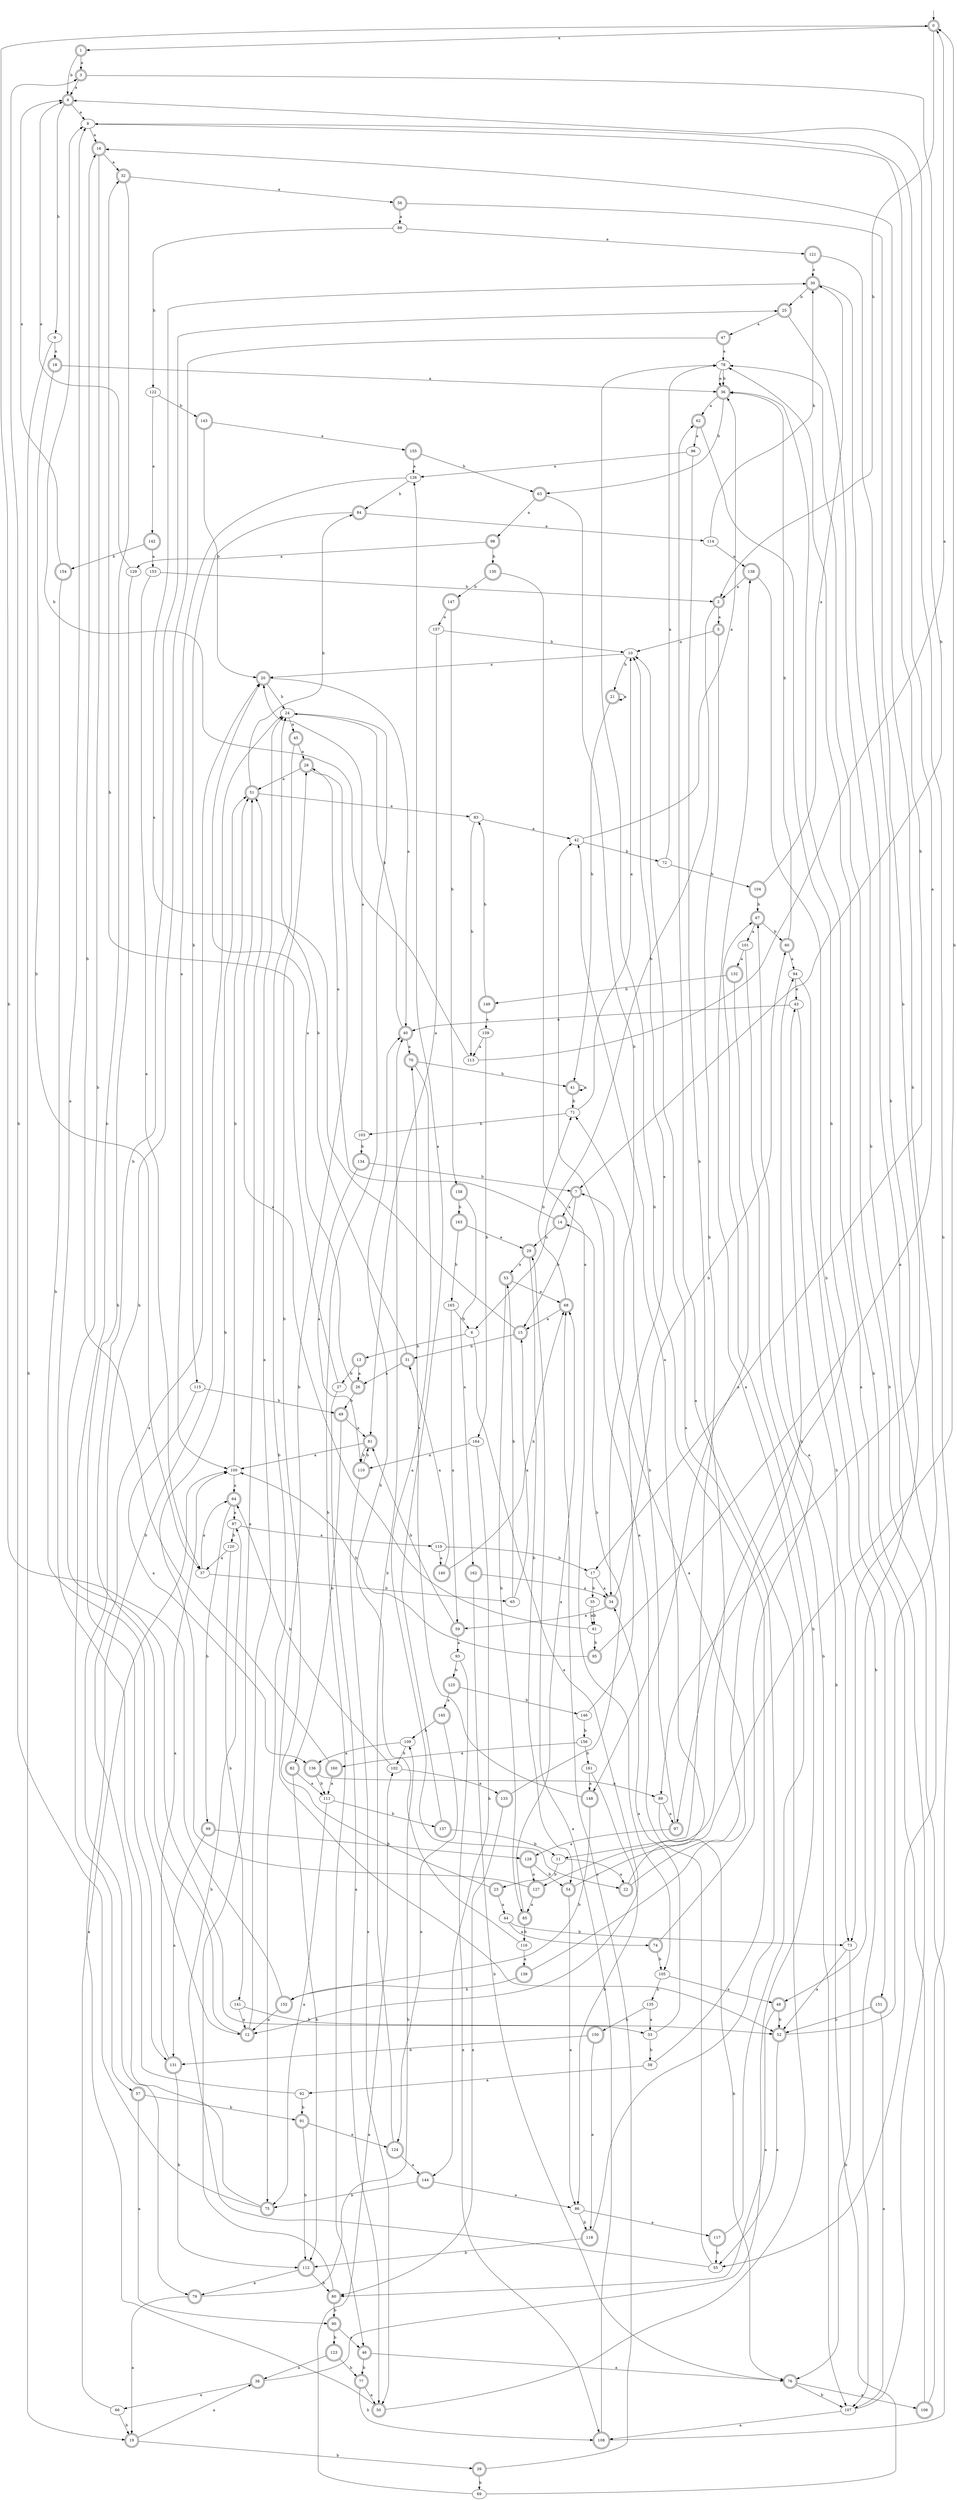 digraph RandomDFA {
  __start0 [label="", shape=none];
  __start0 -> 0 [label=""];
  0 [shape=circle] [shape=doublecircle]
  0 -> 1 [label="a"]
  0 -> 2 [label="b"]
  1 [shape=doublecircle]
  1 -> 3 [label="a"]
  1 -> 4 [label="b"]
  2 [shape=doublecircle]
  2 -> 5 [label="a"]
  2 -> 6 [label="b"]
  3 [shape=doublecircle]
  3 -> 4 [label="a"]
  3 -> 7 [label="b"]
  4 [shape=doublecircle]
  4 -> 8 [label="a"]
  4 -> 9 [label="b"]
  5 [shape=doublecircle]
  5 -> 10 [label="a"]
  5 -> 11 [label="b"]
  6
  6 -> 12 [label="a"]
  6 -> 13 [label="b"]
  7 [shape=doublecircle]
  7 -> 14 [label="a"]
  7 -> 15 [label="b"]
  8
  8 -> 16 [label="a"]
  8 -> 17 [label="b"]
  9
  9 -> 18 [label="a"]
  9 -> 19 [label="b"]
  10
  10 -> 20 [label="a"]
  10 -> 21 [label="b"]
  11
  11 -> 22 [label="a"]
  11 -> 23 [label="b"]
  12 [shape=doublecircle]
  12 -> 24 [label="a"]
  12 -> 25 [label="b"]
  13 [shape=doublecircle]
  13 -> 26 [label="a"]
  13 -> 27 [label="b"]
  14 [shape=doublecircle]
  14 -> 28 [label="a"]
  14 -> 29 [label="b"]
  15 [shape=doublecircle]
  15 -> 30 [label="a"]
  15 -> 31 [label="b"]
  16 [shape=doublecircle]
  16 -> 32 [label="a"]
  16 -> 33 [label="b"]
  17
  17 -> 34 [label="a"]
  17 -> 35 [label="b"]
  18 [shape=doublecircle]
  18 -> 36 [label="a"]
  18 -> 37 [label="b"]
  19 [shape=doublecircle]
  19 -> 38 [label="a"]
  19 -> 39 [label="b"]
  20 [shape=doublecircle]
  20 -> 40 [label="a"]
  20 -> 24 [label="b"]
  21 [shape=doublecircle]
  21 -> 21 [label="a"]
  21 -> 41 [label="b"]
  22 [shape=doublecircle]
  22 -> 42 [label="a"]
  22 -> 43 [label="b"]
  23 [shape=doublecircle]
  23 -> 44 [label="a"]
  23 -> 28 [label="b"]
  24
  24 -> 45 [label="a"]
  24 -> 46 [label="b"]
  25 [shape=doublecircle]
  25 -> 47 [label="a"]
  25 -> 48 [label="b"]
  26 [shape=doublecircle]
  26 -> 20 [label="a"]
  26 -> 49 [label="b"]
  27
  27 -> 50 [label="a"]
  27 -> 32 [label="b"]
  28 [shape=doublecircle]
  28 -> 51 [label="a"]
  28 -> 52 [label="b"]
  29 [shape=doublecircle]
  29 -> 53 [label="a"]
  29 -> 54 [label="b"]
  30 [shape=doublecircle]
  30 -> 55 [label="a"]
  30 -> 25 [label="b"]
  31 [shape=doublecircle]
  31 -> 26 [label="a"]
  31 -> 24 [label="b"]
  32 [shape=doublecircle]
  32 -> 56 [label="a"]
  32 -> 57 [label="b"]
  33
  33 -> 34 [label="a"]
  33 -> 58 [label="b"]
  34 [shape=doublecircle]
  34 -> 59 [label="a"]
  34 -> 60 [label="b"]
  35
  35 -> 61 [label="a"]
  35 -> 61 [label="b"]
  36 [shape=doublecircle]
  36 -> 62 [label="a"]
  36 -> 63 [label="b"]
  37
  37 -> 64 [label="a"]
  37 -> 65 [label="b"]
  38 [shape=doublecircle]
  38 -> 66 [label="a"]
  38 -> 67 [label="b"]
  39 [shape=doublecircle]
  39 -> 68 [label="a"]
  39 -> 69 [label="b"]
  40 [shape=doublecircle]
  40 -> 70 [label="a"]
  40 -> 24 [label="b"]
  41 [shape=doublecircle]
  41 -> 41 [label="a"]
  41 -> 71 [label="b"]
  42
  42 -> 36 [label="a"]
  42 -> 72 [label="b"]
  43
  43 -> 40 [label="a"]
  43 -> 73 [label="b"]
  44
  44 -> 74 [label="a"]
  44 -> 73 [label="b"]
  45 [shape=doublecircle]
  45 -> 28 [label="a"]
  45 -> 75 [label="b"]
  46 [shape=doublecircle]
  46 -> 76 [label="a"]
  46 -> 77 [label="b"]
  47 [shape=doublecircle]
  47 -> 78 [label="a"]
  47 -> 79 [label="b"]
  48 [shape=doublecircle]
  48 -> 80 [label="a"]
  48 -> 52 [label="b"]
  49 [shape=doublecircle]
  49 -> 81 [label="a"]
  49 -> 82 [label="b"]
  50 [shape=doublecircle]
  50 -> 62 [label="a"]
  50 -> 24 [label="b"]
  51 [shape=doublecircle]
  51 -> 83 [label="a"]
  51 -> 84 [label="b"]
  52 [shape=doublecircle]
  52 -> 55 [label="a"]
  52 -> 16 [label="b"]
  53 [shape=doublecircle]
  53 -> 68 [label="a"]
  53 -> 85 [label="b"]
  54 [shape=doublecircle]
  54 -> 86 [label="a"]
  54 -> 0 [label="b"]
  55
  55 -> 42 [label="a"]
  55 -> 87 [label="b"]
  56 [shape=doublecircle]
  56 -> 88 [label="a"]
  56 -> 89 [label="b"]
  57 [shape=doublecircle]
  57 -> 90 [label="a"]
  57 -> 91 [label="b"]
  58
  58 -> 92 [label="a"]
  58 -> 78 [label="b"]
  59 [shape=doublecircle]
  59 -> 93 [label="a"]
  59 -> 81 [label="b"]
  60 [shape=doublecircle]
  60 -> 94 [label="a"]
  60 -> 36 [label="b"]
  61
  61 -> 51 [label="a"]
  61 -> 95 [label="b"]
  62 [shape=doublecircle]
  62 -> 96 [label="a"]
  62 -> 97 [label="b"]
  63 [shape=doublecircle]
  63 -> 98 [label="a"]
  63 -> 34 [label="b"]
  64 [shape=doublecircle]
  64 -> 87 [label="a"]
  64 -> 99 [label="b"]
  65
  65 -> 15 [label="a"]
  65 -> 53 [label="b"]
  66
  66 -> 100 [label="a"]
  66 -> 19 [label="b"]
  67 [shape=doublecircle]
  67 -> 101 [label="a"]
  67 -> 60 [label="b"]
  68 [shape=doublecircle]
  68 -> 15 [label="a"]
  68 -> 71 [label="b"]
  69
  69 -> 102 [label="a"]
  69 -> 67 [label="b"]
  70 [shape=doublecircle]
  70 -> 22 [label="a"]
  70 -> 41 [label="b"]
  71
  71 -> 10 [label="a"]
  71 -> 103 [label="b"]
  72
  72 -> 78 [label="a"]
  72 -> 104 [label="b"]
  73
  73 -> 52 [label="a"]
  73 -> 76 [label="b"]
  74 [shape=doublecircle]
  74 -> 94 [label="a"]
  74 -> 105 [label="b"]
  75 [shape=doublecircle]
  75 -> 20 [label="a"]
  75 -> 3 [label="b"]
  76 [shape=doublecircle]
  76 -> 106 [label="a"]
  76 -> 107 [label="b"]
  77 [shape=doublecircle]
  77 -> 50 [label="a"]
  77 -> 108 [label="b"]
  78
  78 -> 36 [label="a"]
  78 -> 36 [label="b"]
  79 [shape=doublecircle]
  79 -> 19 [label="a"]
  79 -> 109 [label="b"]
  80 [shape=doublecircle]
  80 -> 51 [label="a"]
  80 -> 90 [label="b"]
  81 [shape=doublecircle]
  81 -> 100 [label="a"]
  81 -> 110 [label="b"]
  82 [shape=doublecircle]
  82 -> 111 [label="a"]
  82 -> 112 [label="b"]
  83
  83 -> 42 [label="a"]
  83 -> 113 [label="b"]
  84 [shape=doublecircle]
  84 -> 114 [label="a"]
  84 -> 115 [label="b"]
  85 [shape=doublecircle]
  85 -> 68 [label="a"]
  85 -> 116 [label="b"]
  86
  86 -> 117 [label="a"]
  86 -> 118 [label="b"]
  87
  87 -> 119 [label="a"]
  87 -> 120 [label="b"]
  88
  88 -> 121 [label="a"]
  88 -> 122 [label="b"]
  89
  89 -> 97 [label="a"]
  89 -> 76 [label="b"]
  90 [shape=doublecircle]
  90 -> 46 [label="a"]
  90 -> 123 [label="b"]
  91 [shape=doublecircle]
  91 -> 124 [label="a"]
  91 -> 112 [label="b"]
  92
  92 -> 8 [label="a"]
  92 -> 91 [label="b"]
  93
  93 -> 108 [label="a"]
  93 -> 125 [label="b"]
  94
  94 -> 43 [label="a"]
  94 -> 107 [label="b"]
  95 [shape=doublecircle]
  95 -> 8 [label="a"]
  95 -> 100 [label="b"]
  96
  96 -> 126 [label="a"]
  96 -> 127 [label="b"]
  97 [shape=doublecircle]
  97 -> 128 [label="a"]
  97 -> 71 [label="b"]
  98 [shape=doublecircle]
  98 -> 129 [label="a"]
  98 -> 130 [label="b"]
  99 [shape=doublecircle]
  99 -> 131 [label="a"]
  99 -> 128 [label="b"]
  100
  100 -> 64 [label="a"]
  100 -> 51 [label="b"]
  101
  101 -> 132 [label="a"]
  101 -> 107 [label="b"]
  102
  102 -> 133 [label="a"]
  102 -> 64 [label="b"]
  103
  103 -> 20 [label="a"]
  103 -> 134 [label="b"]
  104 [shape=doublecircle]
  104 -> 30 [label="a"]
  104 -> 67 [label="b"]
  105
  105 -> 48 [label="a"]
  105 -> 135 [label="b"]
  106 [shape=doublecircle]
  106 -> 36 [label="a"]
  106 -> 4 [label="b"]
  107
  107 -> 108 [label="a"]
  107 -> 78 [label="b"]
  108 [shape=doublecircle]
  108 -> 29 [label="a"]
  108 -> 78 [label="b"]
  109
  109 -> 136 [label="a"]
  109 -> 102 [label="b"]
  110 [shape=doublecircle]
  110 -> 50 [label="a"]
  110 -> 81 [label="b"]
  111
  111 -> 75 [label="a"]
  111 -> 137 [label="b"]
  112 [shape=doublecircle]
  112 -> 79 [label="a"]
  112 -> 80 [label="b"]
  113
  113 -> 0 [label="a"]
  113 -> 8 [label="b"]
  114
  114 -> 138 [label="a"]
  114 -> 30 [label="b"]
  115
  115 -> 136 [label="a"]
  115 -> 49 [label="b"]
  116
  116 -> 139 [label="a"]
  116 -> 40 [label="b"]
  117 [shape=doublecircle]
  117 -> 138 [label="a"]
  117 -> 55 [label="b"]
  118 [shape=doublecircle]
  118 -> 10 [label="a"]
  118 -> 112 [label="b"]
  119
  119 -> 140 [label="a"]
  119 -> 17 [label="b"]
  120
  120 -> 37 [label="a"]
  120 -> 141 [label="b"]
  121 [shape=doublecircle]
  121 -> 30 [label="a"]
  121 -> 73 [label="b"]
  122
  122 -> 142 [label="a"]
  122 -> 143 [label="b"]
  123 [shape=doublecircle]
  123 -> 38 [label="a"]
  123 -> 77 [label="b"]
  124 [shape=doublecircle]
  124 -> 144 [label="a"]
  124 -> 40 [label="b"]
  125 [shape=doublecircle]
  125 -> 145 [label="a"]
  125 -> 146 [label="b"]
  126
  126 -> 100 [label="a"]
  126 -> 84 [label="b"]
  127 [shape=doublecircle]
  127 -> 85 [label="a"]
  127 -> 51 [label="b"]
  128 [shape=doublecircle]
  128 -> 127 [label="a"]
  128 -> 54 [label="b"]
  129
  129 -> 4 [label="a"]
  129 -> 131 [label="b"]
  130 [shape=doublecircle]
  130 -> 105 [label="a"]
  130 -> 147 [label="b"]
  131 [shape=doublecircle]
  131 -> 100 [label="a"]
  131 -> 112 [label="b"]
  132 [shape=doublecircle]
  132 -> 148 [label="a"]
  132 -> 149 [label="b"]
  133 [shape=doublecircle]
  133 -> 80 [label="a"]
  133 -> 14 [label="b"]
  134 [shape=doublecircle]
  134 -> 110 [label="a"]
  134 -> 7 [label="b"]
  135
  135 -> 33 [label="a"]
  135 -> 150 [label="b"]
  136 [shape=doublecircle]
  136 -> 89 [label="a"]
  136 -> 111 [label="b"]
  137 [shape=doublecircle]
  137 -> 126 [label="a"]
  137 -> 11 [label="b"]
  138 [shape=doublecircle]
  138 -> 2 [label="a"]
  138 -> 151 [label="b"]
  139 [shape=doublecircle]
  139 -> 7 [label="a"]
  139 -> 152 [label="b"]
  140 [shape=doublecircle]
  140 -> 31 [label="a"]
  140 -> 68 [label="b"]
  141
  141 -> 12 [label="a"]
  141 -> 52 [label="b"]
  142 [shape=doublecircle]
  142 -> 153 [label="a"]
  142 -> 154 [label="b"]
  143 [shape=doublecircle]
  143 -> 155 [label="a"]
  143 -> 20 [label="b"]
  144 [shape=doublecircle]
  144 -> 86 [label="a"]
  144 -> 75 [label="b"]
  145 [shape=doublecircle]
  145 -> 124 [label="a"]
  145 -> 109 [label="b"]
  146
  146 -> 10 [label="a"]
  146 -> 156 [label="b"]
  147 [shape=doublecircle]
  147 -> 157 [label="a"]
  147 -> 158 [label="b"]
  148 [shape=doublecircle]
  148 -> 70 [label="a"]
  148 -> 152 [label="b"]
  149 [shape=doublecircle]
  149 -> 159 [label="a"]
  149 -> 83 [label="b"]
  150 [shape=doublecircle]
  150 -> 118 [label="a"]
  150 -> 131 [label="b"]
  151 [shape=doublecircle]
  151 -> 107 [label="a"]
  151 -> 52 [label="b"]
  152 [shape=doublecircle]
  152 -> 12 [label="a"]
  152 -> 0 [label="b"]
  153
  153 -> 37 [label="a"]
  153 -> 2 [label="b"]
  154 [shape=doublecircle]
  154 -> 4 [label="a"]
  154 -> 12 [label="b"]
  155 [shape=doublecircle]
  155 -> 126 [label="a"]
  155 -> 63 [label="b"]
  156
  156 -> 160 [label="a"]
  156 -> 161 [label="b"]
  157
  157 -> 81 [label="a"]
  157 -> 10 [label="b"]
  158 [shape=doublecircle]
  158 -> 162 [label="a"]
  158 -> 163 [label="b"]
  159
  159 -> 113 [label="a"]
  159 -> 164 [label="b"]
  160 [shape=doublecircle]
  160 -> 111 [label="a"]
  160 -> 16 [label="b"]
  161
  161 -> 148 [label="a"]
  161 -> 86 [label="b"]
  162 [shape=doublecircle]
  162 -> 34 [label="a"]
  162 -> 76 [label="b"]
  163 [shape=doublecircle]
  163 -> 29 [label="a"]
  163 -> 165 [label="b"]
  164
  164 -> 110 [label="a"]
  164 -> 144 [label="b"]
  165
  165 -> 59 [label="a"]
  165 -> 6 [label="b"]
}
